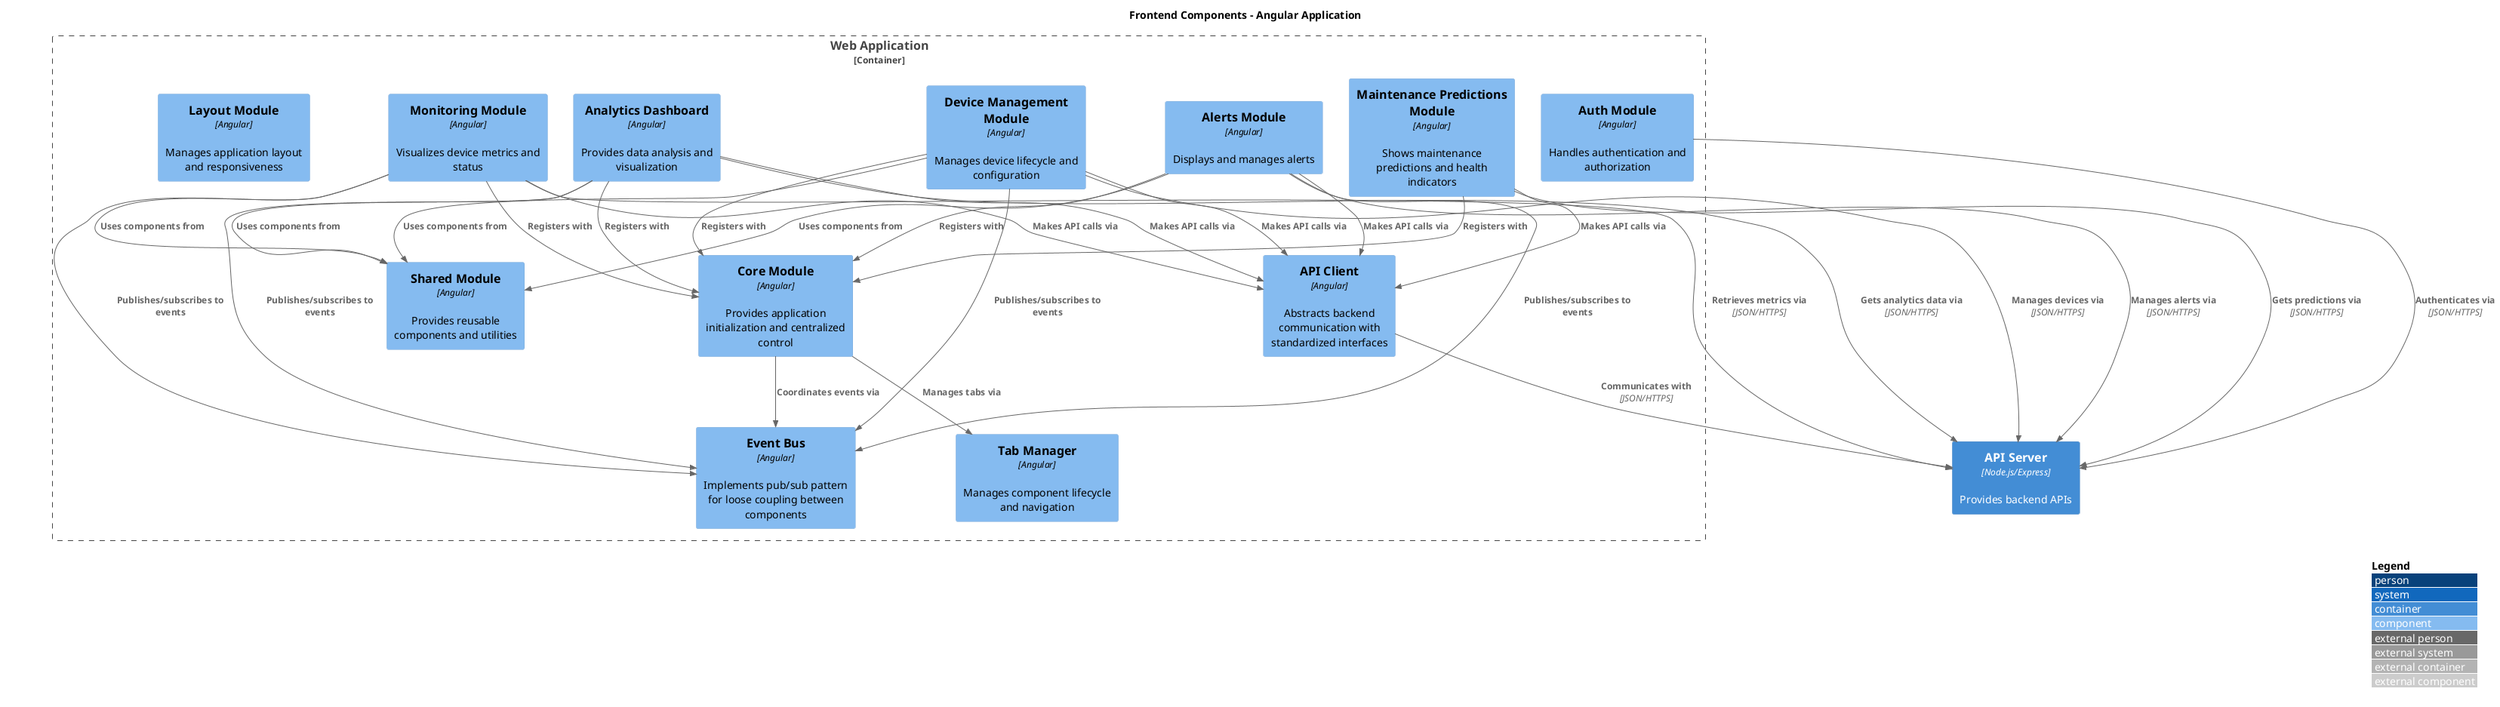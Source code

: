 @startuml Frontend Components
!include <C4/C4_Component>

title "Frontend Components - Angular Application"

Container_Boundary(webApp, "Web Application") {
    Component(coreModule, "Core Module", "Angular", "Provides application initialization and centralized control")
    Component(apiClient, "API Client", "Angular", "Abstracts backend communication with standardized interfaces")
    Component(tabManager, "Tab Manager", "Angular", "Manages component lifecycle and navigation")
    Component(eventBus, "Event Bus", "Angular", "Implements pub/sub pattern for loose coupling between components")

    Component(deviceModule, "Device Management Module", "Angular", "Manages device lifecycle and configuration")
    Component(monitoringModule, "Monitoring Module", "Angular", "Visualizes device metrics and status")
    Component(analyticsDashboard, "Analytics Dashboard", "Angular", "Provides data analysis and visualization")
    Component(alertsModule, "Alerts Module", "Angular", "Displays and manages alerts")
    Component(maintenanceModule, "Maintenance Predictions Module", "Angular", "Shows maintenance predictions and health indicators")

    Component(authModule, "Auth Module", "Angular", "Handles authentication and authorization")
    Component(sharedModule, "Shared Module", "Angular", "Provides reusable components and utilities")
    Component(layoutModule, "Layout Module", "Angular", "Manages application layout and responsiveness")
}

Container(apiServer, "API Server", "Node.js/Express", "Provides backend APIs")

Rel(authModule, apiServer, "Authenticates via", "JSON/HTTPS")
Rel(deviceModule, apiServer, "Manages devices via", "JSON/HTTPS")
Rel(monitoringModule, apiServer, "Retrieves metrics via", "JSON/HTTPS")
Rel(analyticsDashboard, apiServer, "Gets analytics data via", "JSON/HTTPS")
Rel(alertsModule, apiServer, "Manages alerts via", "JSON/HTTPS")
Rel(maintenanceModule, apiServer, "Gets predictions via", "JSON/HTTPS")

Rel(deviceModule, coreModule, "Registers with")
Rel(monitoringModule, coreModule, "Registers with")
Rel(analyticsDashboard, coreModule, "Registers with")
Rel(alertsModule, coreModule, "Registers with")
Rel(maintenanceModule, coreModule, "Registers with")

Rel(deviceModule, apiClient, "Makes API calls via")
Rel(monitoringModule, apiClient, "Makes API calls via")
Rel(analyticsDashboard, apiClient, "Makes API calls via")
Rel(alertsModule, apiClient, "Makes API calls via")
Rel(maintenanceModule, apiClient, "Makes API calls via")

Rel(apiClient, apiServer, "Communicates with", "JSON/HTTPS")

Rel(coreModule, tabManager, "Manages tabs via")
Rel(coreModule, eventBus, "Coordinates events via")

Rel(deviceModule, eventBus, "Publishes/subscribes to events")
Rel(monitoringModule, eventBus, "Publishes/subscribes to events")
Rel(analyticsDashboard, eventBus, "Publishes/subscribes to events")
Rel(alertsModule, eventBus, "Publishes/subscribes to events")

Rel(deviceModule, sharedModule, "Uses components from")
Rel(monitoringModule, sharedModule, "Uses components from")
Rel(analyticsDashboard, sharedModule, "Uses components from")
Rel(alertsModule, sharedModule, "Uses components from")

LAYOUT_WITH_LEGEND()
@enduml

